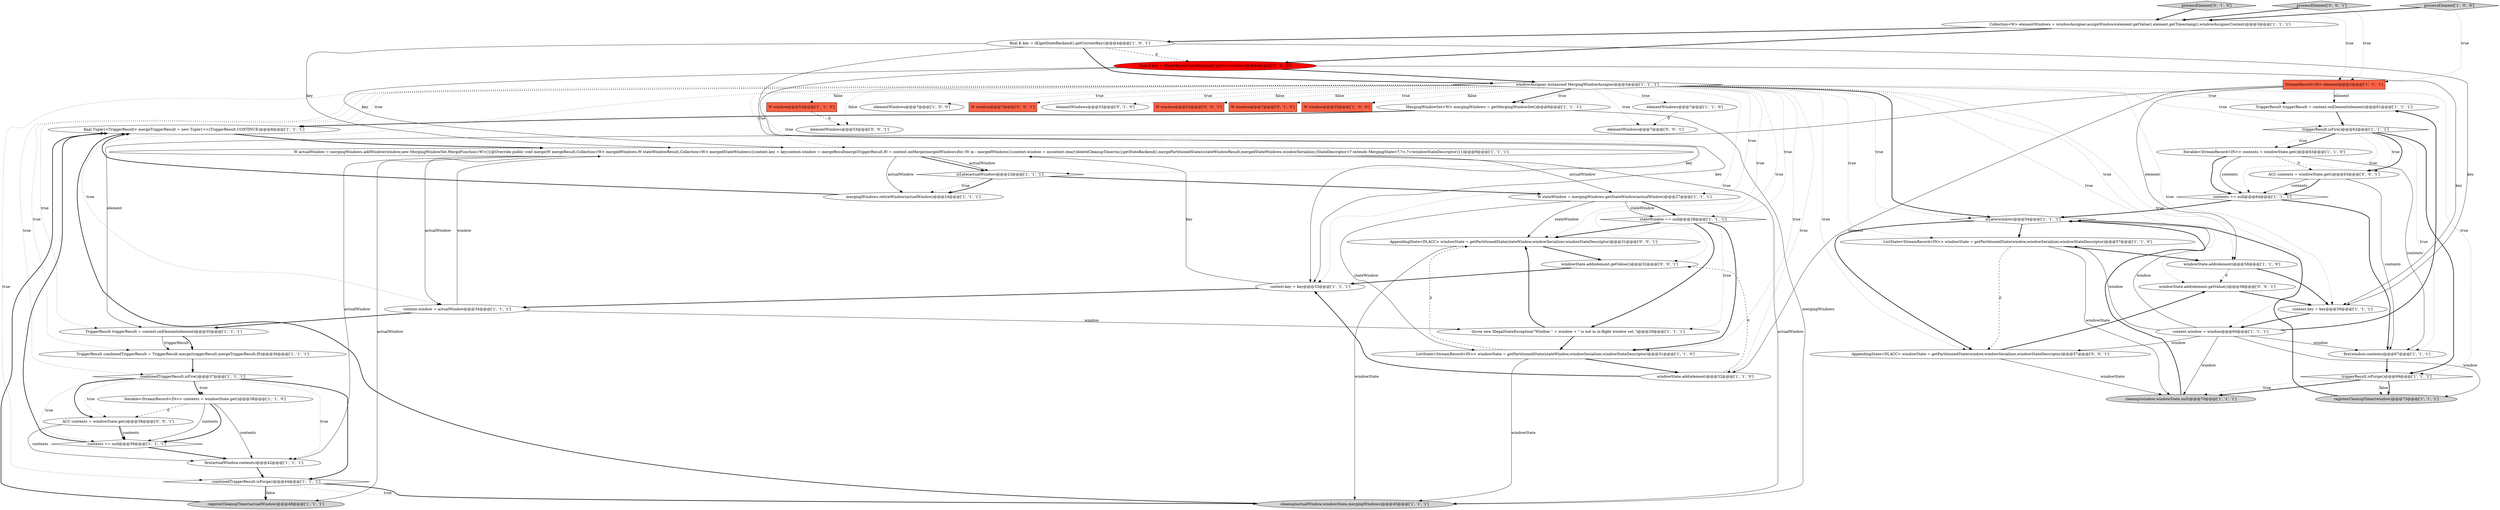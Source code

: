 digraph {
19 [style = filled, label = "MergingWindowSet<W> mergingWindows = getMergingWindowSet()@@@6@@@['1', '1', '1']", fillcolor = white, shape = ellipse image = "AAA0AAABBB1BBB"];
6 [style = filled, label = "contents == null@@@39@@@['1', '1', '1']", fillcolor = white, shape = diamond image = "AAA0AAABBB1BBB"];
44 [style = filled, label = "processElement['0', '1', '0']", fillcolor = lightgray, shape = diamond image = "AAA0AAABBB2BBB"];
33 [style = filled, label = "TriggerResult triggerResult = context.onElement(element)@@@61@@@['1', '1', '1']", fillcolor = white, shape = ellipse image = "AAA0AAABBB1BBB"];
42 [style = filled, label = "Iterable<StreamRecord<IN>> contents = windowState.get()@@@38@@@['1', '1', '0']", fillcolor = white, shape = ellipse image = "AAA0AAABBB1BBB"];
55 [style = filled, label = "windowState.add(element.getValue())@@@32@@@['0', '0', '1']", fillcolor = white, shape = ellipse image = "AAA0AAABBB3BBB"];
11 [style = filled, label = "TriggerResult triggerResult = context.onElement(element)@@@35@@@['1', '1', '1']", fillcolor = white, shape = ellipse image = "AAA0AAABBB1BBB"];
26 [style = filled, label = "isLate(actualWindow)@@@23@@@['1', '1', '1']", fillcolor = white, shape = diamond image = "AAA0AAABBB1BBB"];
22 [style = filled, label = "final K key = (K)getStateBackend().getCurrentKey()@@@4@@@['1', '0', '1']", fillcolor = white, shape = ellipse image = "AAA0AAABBB1BBB"];
16 [style = filled, label = "elementWindows@@@7@@@['1', '0', '0']", fillcolor = white, shape = ellipse image = "AAA0AAABBB1BBB"];
17 [style = filled, label = "Iterable<StreamRecord<IN>> contents = windowState.get()@@@63@@@['1', '1', '0']", fillcolor = white, shape = ellipse image = "AAA0AAABBB1BBB"];
53 [style = filled, label = "W window@@@7@@@['0', '0', '1']", fillcolor = tomato, shape = box image = "AAA0AAABBB3BBB"];
5 [style = filled, label = "contents == null@@@64@@@['1', '1', '1']", fillcolor = white, shape = diamond image = "AAA0AAABBB1BBB"];
35 [style = filled, label = "processElement['1', '0', '0']", fillcolor = lightgray, shape = diamond image = "AAA0AAABBB1BBB"];
13 [style = filled, label = "mergingWindows.retireWindow(actualWindow)@@@24@@@['1', '1', '1']", fillcolor = white, shape = ellipse image = "AAA0AAABBB1BBB"];
32 [style = filled, label = "windowAssigner instanceof MergingWindowAssigner@@@5@@@['1', '1', '1']", fillcolor = white, shape = diamond image = "AAA0AAABBB1BBB"];
56 [style = filled, label = "ACC contents = windowState.get()@@@63@@@['0', '0', '1']", fillcolor = white, shape = ellipse image = "AAA0AAABBB3BBB"];
38 [style = filled, label = "registerCleanupTimer(window)@@@73@@@['1', '1', '1']", fillcolor = lightgray, shape = ellipse image = "AAA0AAABBB1BBB"];
14 [style = filled, label = "windowState.add(element)@@@58@@@['1', '1', '0']", fillcolor = white, shape = ellipse image = "AAA0AAABBB1BBB"];
45 [style = filled, label = "elementWindows@@@53@@@['0', '1', '0']", fillcolor = white, shape = ellipse image = "AAA0AAABBB2BBB"];
3 [style = filled, label = "triggerResult.isFire()@@@62@@@['1', '1', '1']", fillcolor = white, shape = diamond image = "AAA0AAABBB1BBB"];
48 [style = filled, label = "AppendingState<IN,ACC> windowState = getPartitionedState(stateWindow,windowSerializer,windowStateDescriptor)@@@31@@@['0', '0', '1']", fillcolor = white, shape = ellipse image = "AAA0AAABBB3BBB"];
47 [style = filled, label = "W window@@@53@@@['0', '0', '1']", fillcolor = tomato, shape = box image = "AAA0AAABBB3BBB"];
0 [style = filled, label = "ListState<StreamRecord<IN>> windowState = getPartitionedState(stateWindow,windowSerializer,windowStateDescriptor)@@@31@@@['1', '1', '0']", fillcolor = white, shape = ellipse image = "AAA0AAABBB1BBB"];
37 [style = filled, label = "throw new IllegalStateException(\"Window \" + window + \" is not in in-flight window set.\")@@@29@@@['1', '1', '1']", fillcolor = white, shape = ellipse image = "AAA0AAABBB1BBB"];
39 [style = filled, label = "W actualWindow = mergingWindows.addWindow(window,new MergingWindowSet.MergeFunction<W>(){@Override public void merge(W mergeResult,Collection<W> mergedWindows,W stateWindowResult,Collection<W> mergedStateWindows){context.key = keycontext.window = mergeResultmergeTriggerResult.f0 = context.onMerge(mergedWindows)for (W m : mergedWindows){context.window = mcontext.clear()deleteCleanupTimer(m)}getStateBackend().mergePartitionedStates(stateWindowResult,mergedStateWindows,windowSerializer,(StateDescriptor<? extends MergingState<?,?>,?>)windowStateDescriptor)}})@@@9@@@['1', '1', '1']", fillcolor = white, shape = ellipse image = "AAA0AAABBB1BBB"];
43 [style = filled, label = "final K key = (K)getKeyedStateBackend().getCurrentKey()@@@4@@@['0', '1', '0']", fillcolor = red, shape = ellipse image = "AAA1AAABBB2BBB"];
51 [style = filled, label = "processElement['0', '0', '1']", fillcolor = lightgray, shape = diamond image = "AAA0AAABBB3BBB"];
10 [style = filled, label = "StreamRecord<IN> element@@@2@@@['1', '1', '1']", fillcolor = tomato, shape = box image = "AAA0AAABBB1BBB"];
20 [style = filled, label = "isLate(window)@@@54@@@['1', '1', '1']", fillcolor = white, shape = diamond image = "AAA0AAABBB1BBB"];
7 [style = filled, label = "TriggerResult combinedTriggerResult = TriggerResult.merge(triggerResult,mergeTriggerResult.f0)@@@36@@@['1', '1', '1']", fillcolor = white, shape = ellipse image = "AAA0AAABBB1BBB"];
25 [style = filled, label = "final Tuple1<TriggerResult> mergeTriggerResult = new Tuple1<>(TriggerResult.CONTINUE)@@@8@@@['1', '1', '1']", fillcolor = white, shape = ellipse image = "AAA0AAABBB1BBB"];
30 [style = filled, label = "cleanup(window,windowState,null)@@@70@@@['1', '1', '1']", fillcolor = lightgray, shape = ellipse image = "AAA0AAABBB1BBB"];
34 [style = filled, label = "W window@@@53@@@['1', '1', '0']", fillcolor = tomato, shape = box image = "AAA0AAABBB1BBB"];
57 [style = filled, label = "elementWindows@@@7@@@['0', '0', '1']", fillcolor = white, shape = ellipse image = "AAA0AAABBB3BBB"];
18 [style = filled, label = "triggerResult.isPurge()@@@69@@@['1', '1', '1']", fillcolor = white, shape = diamond image = "AAA0AAABBB1BBB"];
12 [style = filled, label = "registerCleanupTimer(actualWindow)@@@48@@@['1', '1', '1']", fillcolor = lightgray, shape = ellipse image = "AAA0AAABBB1BBB"];
15 [style = filled, label = "combinedTriggerResult.isFire()@@@37@@@['1', '1', '1']", fillcolor = white, shape = diamond image = "AAA0AAABBB1BBB"];
23 [style = filled, label = "context.window = actualWindow@@@34@@@['1', '1', '1']", fillcolor = white, shape = ellipse image = "AAA0AAABBB1BBB"];
54 [style = filled, label = "windowState.add(element.getValue())@@@58@@@['0', '0', '1']", fillcolor = white, shape = ellipse image = "AAA0AAABBB3BBB"];
40 [style = filled, label = "combinedTriggerResult.isPurge()@@@44@@@['1', '1', '1']", fillcolor = white, shape = diamond image = "AAA0AAABBB1BBB"];
4 [style = filled, label = "windowState.add(element)@@@32@@@['1', '1', '0']", fillcolor = white, shape = ellipse image = "AAA0AAABBB1BBB"];
31 [style = filled, label = "ListState<StreamRecord<IN>> windowState = getPartitionedState(window,windowSerializer,windowStateDescriptor)@@@57@@@['1', '1', '0']", fillcolor = white, shape = ellipse image = "AAA0AAABBB1BBB"];
46 [style = filled, label = "W window@@@7@@@['0', '1', '0']", fillcolor = tomato, shape = box image = "AAA0AAABBB2BBB"];
41 [style = filled, label = "context.window = window@@@60@@@['1', '1', '1']", fillcolor = white, shape = ellipse image = "AAA0AAABBB1BBB"];
50 [style = filled, label = "elementWindows@@@53@@@['0', '0', '1']", fillcolor = white, shape = ellipse image = "AAA0AAABBB3BBB"];
28 [style = filled, label = "cleanup(actualWindow,windowState,mergingWindows)@@@45@@@['1', '1', '1']", fillcolor = lightgray, shape = ellipse image = "AAA0AAABBB1BBB"];
29 [style = filled, label = "fire(window,contents)@@@67@@@['1', '1', '1']", fillcolor = white, shape = ellipse image = "AAA0AAABBB1BBB"];
49 [style = filled, label = "AppendingState<IN,ACC> windowState = getPartitionedState(window,windowSerializer,windowStateDescriptor)@@@57@@@['0', '0', '1']", fillcolor = white, shape = ellipse image = "AAA0AAABBB3BBB"];
9 [style = filled, label = "context.key = key@@@59@@@['1', '1', '1']", fillcolor = white, shape = ellipse image = "AAA0AAABBB1BBB"];
1 [style = filled, label = "stateWindow == null@@@28@@@['1', '1', '1']", fillcolor = white, shape = diamond image = "AAA0AAABBB1BBB"];
24 [style = filled, label = "Collection<W> elementWindows = windowAssigner.assignWindows(element.getValue(),element.getTimestamp(),windowAssignerContext)@@@3@@@['1', '1', '1']", fillcolor = white, shape = ellipse image = "AAA0AAABBB1BBB"];
8 [style = filled, label = "W stateWindow = mergingWindows.getStateWindow(actualWindow)@@@27@@@['1', '1', '1']", fillcolor = white, shape = ellipse image = "AAA0AAABBB1BBB"];
27 [style = filled, label = "W window@@@53@@@['1', '0', '0']", fillcolor = tomato, shape = box image = "AAA0AAABBB1BBB"];
21 [style = filled, label = "fire(actualWindow,contents)@@@42@@@['1', '1', '1']", fillcolor = white, shape = ellipse image = "AAA0AAABBB1BBB"];
2 [style = filled, label = "context.key = key@@@33@@@['1', '1', '1']", fillcolor = white, shape = ellipse image = "AAA0AAABBB1BBB"];
52 [style = filled, label = "ACC contents = windowState.get()@@@38@@@['0', '0', '1']", fillcolor = white, shape = ellipse image = "AAA0AAABBB3BBB"];
36 [style = filled, label = "elementWindows@@@7@@@['1', '1', '0']", fillcolor = white, shape = ellipse image = "AAA0AAABBB1BBB"];
37->0 [style = bold, label=""];
18->30 [style = dotted, label="true"];
5->20 [style = bold, label=""];
43->9 [style = solid, label="key"];
10->11 [style = solid, label="element"];
30->20 [style = bold, label=""];
51->24 [style = bold, label=""];
35->10 [style = dotted, label="true"];
32->0 [style = dotted, label="true"];
32->55 [style = dotted, label="true"];
0->28 [style = solid, label="windowState"];
40->28 [style = dotted, label="true"];
55->2 [style = bold, label=""];
18->30 [style = bold, label=""];
32->11 [style = dotted, label="true"];
41->31 [style = solid, label="window"];
44->10 [style = dotted, label="true"];
26->13 [style = dotted, label="true"];
24->43 [style = bold, label=""];
15->21 [style = dotted, label="true"];
17->56 [style = dashed, label="0"];
56->29 [style = solid, label="contents"];
41->38 [style = solid, label="window"];
29->18 [style = bold, label=""];
3->18 [style = bold, label=""];
40->12 [style = dotted, label="false"];
8->1 [style = bold, label=""];
2->23 [style = bold, label=""];
32->25 [style = dotted, label="true"];
32->8 [style = dotted, label="true"];
15->52 [style = bold, label=""];
37->48 [style = bold, label=""];
32->3 [style = dotted, label="true"];
22->9 [style = solid, label="key"];
28->25 [style = bold, label=""];
14->9 [style = bold, label=""];
42->21 [style = solid, label="contents"];
42->6 [style = solid, label="contents"];
32->54 [style = dotted, label="true"];
41->20 [style = solid, label="window"];
41->30 [style = solid, label="window"];
32->20 [style = bold, label=""];
32->15 [style = dotted, label="true"];
31->30 [style = solid, label="windowState"];
31->14 [style = bold, label=""];
43->39 [style = solid, label="key"];
13->25 [style = bold, label=""];
5->29 [style = bold, label=""];
39->21 [style = solid, label="actualWindow"];
18->38 [style = bold, label=""];
17->5 [style = bold, label=""];
52->6 [style = solid, label="contents"];
33->3 [style = bold, label=""];
3->29 [style = dotted, label="true"];
32->47 [style = dotted, label="false"];
22->43 [style = dashed, label="0"];
32->49 [style = dotted, label="true"];
32->2 [style = dotted, label="true"];
36->57 [style = dashed, label="0"];
43->32 [style = bold, label=""];
56->5 [style = solid, label="contents"];
22->32 [style = bold, label=""];
15->52 [style = dotted, label="true"];
20->31 [style = bold, label=""];
1->0 [style = bold, label=""];
4->2 [style = bold, label=""];
32->36 [style = dotted, label="true"];
39->26 [style = bold, label=""];
26->13 [style = bold, label=""];
19->25 [style = bold, label=""];
15->42 [style = dotted, label="true"];
19->28 [style = solid, label="mergingWindows"];
39->12 [style = solid, label="actualWindow"];
4->55 [style = dashed, label="0"];
11->7 [style = solid, label="triggerResult"];
3->5 [style = dotted, label="true"];
17->29 [style = solid, label="contents"];
39->28 [style = solid, label="actualWindow"];
48->55 [style = bold, label=""];
3->17 [style = dotted, label="true"];
52->21 [style = solid, label="contents"];
41->49 [style = solid, label="window"];
22->39 [style = solid, label="key"];
49->54 [style = bold, label=""];
31->49 [style = dashed, label="0"];
32->31 [style = dotted, label="true"];
39->13 [style = solid, label="actualWindow"];
38->20 [style = bold, label=""];
3->56 [style = dotted, label="true"];
32->18 [style = dotted, label="true"];
41->29 [style = solid, label="window"];
34->50 [style = dashed, label="0"];
25->39 [style = bold, label=""];
32->4 [style = dotted, label="true"];
32->57 [style = dotted, label="true"];
6->21 [style = bold, label=""];
49->30 [style = solid, label="windowState"];
1->48 [style = bold, label=""];
32->7 [style = dotted, label="true"];
32->20 [style = dotted, label="true"];
56->5 [style = bold, label=""];
32->27 [style = dotted, label="false"];
48->28 [style = solid, label="windowState"];
32->53 [style = dotted, label="true"];
26->8 [style = bold, label=""];
32->19 [style = bold, label=""];
2->39 [style = solid, label="key"];
32->14 [style = dotted, label="true"];
32->33 [style = dotted, label="true"];
35->24 [style = bold, label=""];
23->37 [style = solid, label="window"];
23->39 [style = solid, label="window"];
39->8 [style = solid, label="actualWindow"];
40->12 [style = bold, label=""];
22->2 [style = solid, label="key"];
52->6 [style = bold, label=""];
32->34 [style = dotted, label="false"];
7->15 [style = bold, label=""];
15->40 [style = bold, label=""];
3->17 [style = bold, label=""];
20->49 [style = bold, label=""];
8->1 [style = solid, label="stateWindow"];
14->54 [style = dashed, label="0"];
41->33 [style = bold, label=""];
23->11 [style = bold, label=""];
44->24 [style = bold, label=""];
1->37 [style = dotted, label="true"];
32->46 [style = dotted, label="true"];
32->50 [style = dotted, label="false"];
32->1 [style = dotted, label="true"];
8->0 [style = solid, label="stateWindow"];
1->37 [style = bold, label=""];
10->4 [style = solid, label="element"];
10->33 [style = solid, label="element"];
32->41 [style = dotted, label="true"];
32->39 [style = dotted, label="true"];
32->23 [style = dotted, label="true"];
32->9 [style = dotted, label="true"];
8->48 [style = solid, label="stateWindow"];
40->28 [style = bold, label=""];
17->5 [style = solid, label="contents"];
32->40 [style = dotted, label="true"];
51->10 [style = dotted, label="true"];
10->14 [style = solid, label="element"];
24->22 [style = bold, label=""];
39->26 [style = solid, label="actualWindow"];
9->41 [style = bold, label=""];
0->48 [style = dashed, label="0"];
32->48 [style = dotted, label="true"];
43->2 [style = solid, label="key"];
39->23 [style = solid, label="actualWindow"];
42->6 [style = bold, label=""];
15->42 [style = bold, label=""];
0->4 [style = bold, label=""];
12->25 [style = bold, label=""];
15->6 [style = dotted, label="true"];
32->45 [style = dotted, label="false"];
54->9 [style = bold, label=""];
21->40 [style = bold, label=""];
32->26 [style = dotted, label="true"];
42->52 [style = dashed, label="0"];
18->38 [style = dotted, label="false"];
32->16 [style = dotted, label="true"];
11->7 [style = bold, label=""];
32->19 [style = dotted, label="true"];
6->25 [style = bold, label=""];
3->56 [style = bold, label=""];
}
